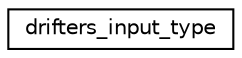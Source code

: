 digraph "Graphical Class Hierarchy"
{
 // INTERACTIVE_SVG=YES
 // LATEX_PDF_SIZE
  edge [fontname="Helvetica",fontsize="10",labelfontname="Helvetica",labelfontsize="10"];
  node [fontname="Helvetica",fontsize="10",shape=record];
  rankdir="LR";
  Node0 [label="drifters_input_type",height=0.2,width=0.4,color="black", fillcolor="white", style="filled",URL="$structdrifters__input__mod_1_1drifters__input__type.html",tooltip="Input data type for drifters."];
}
